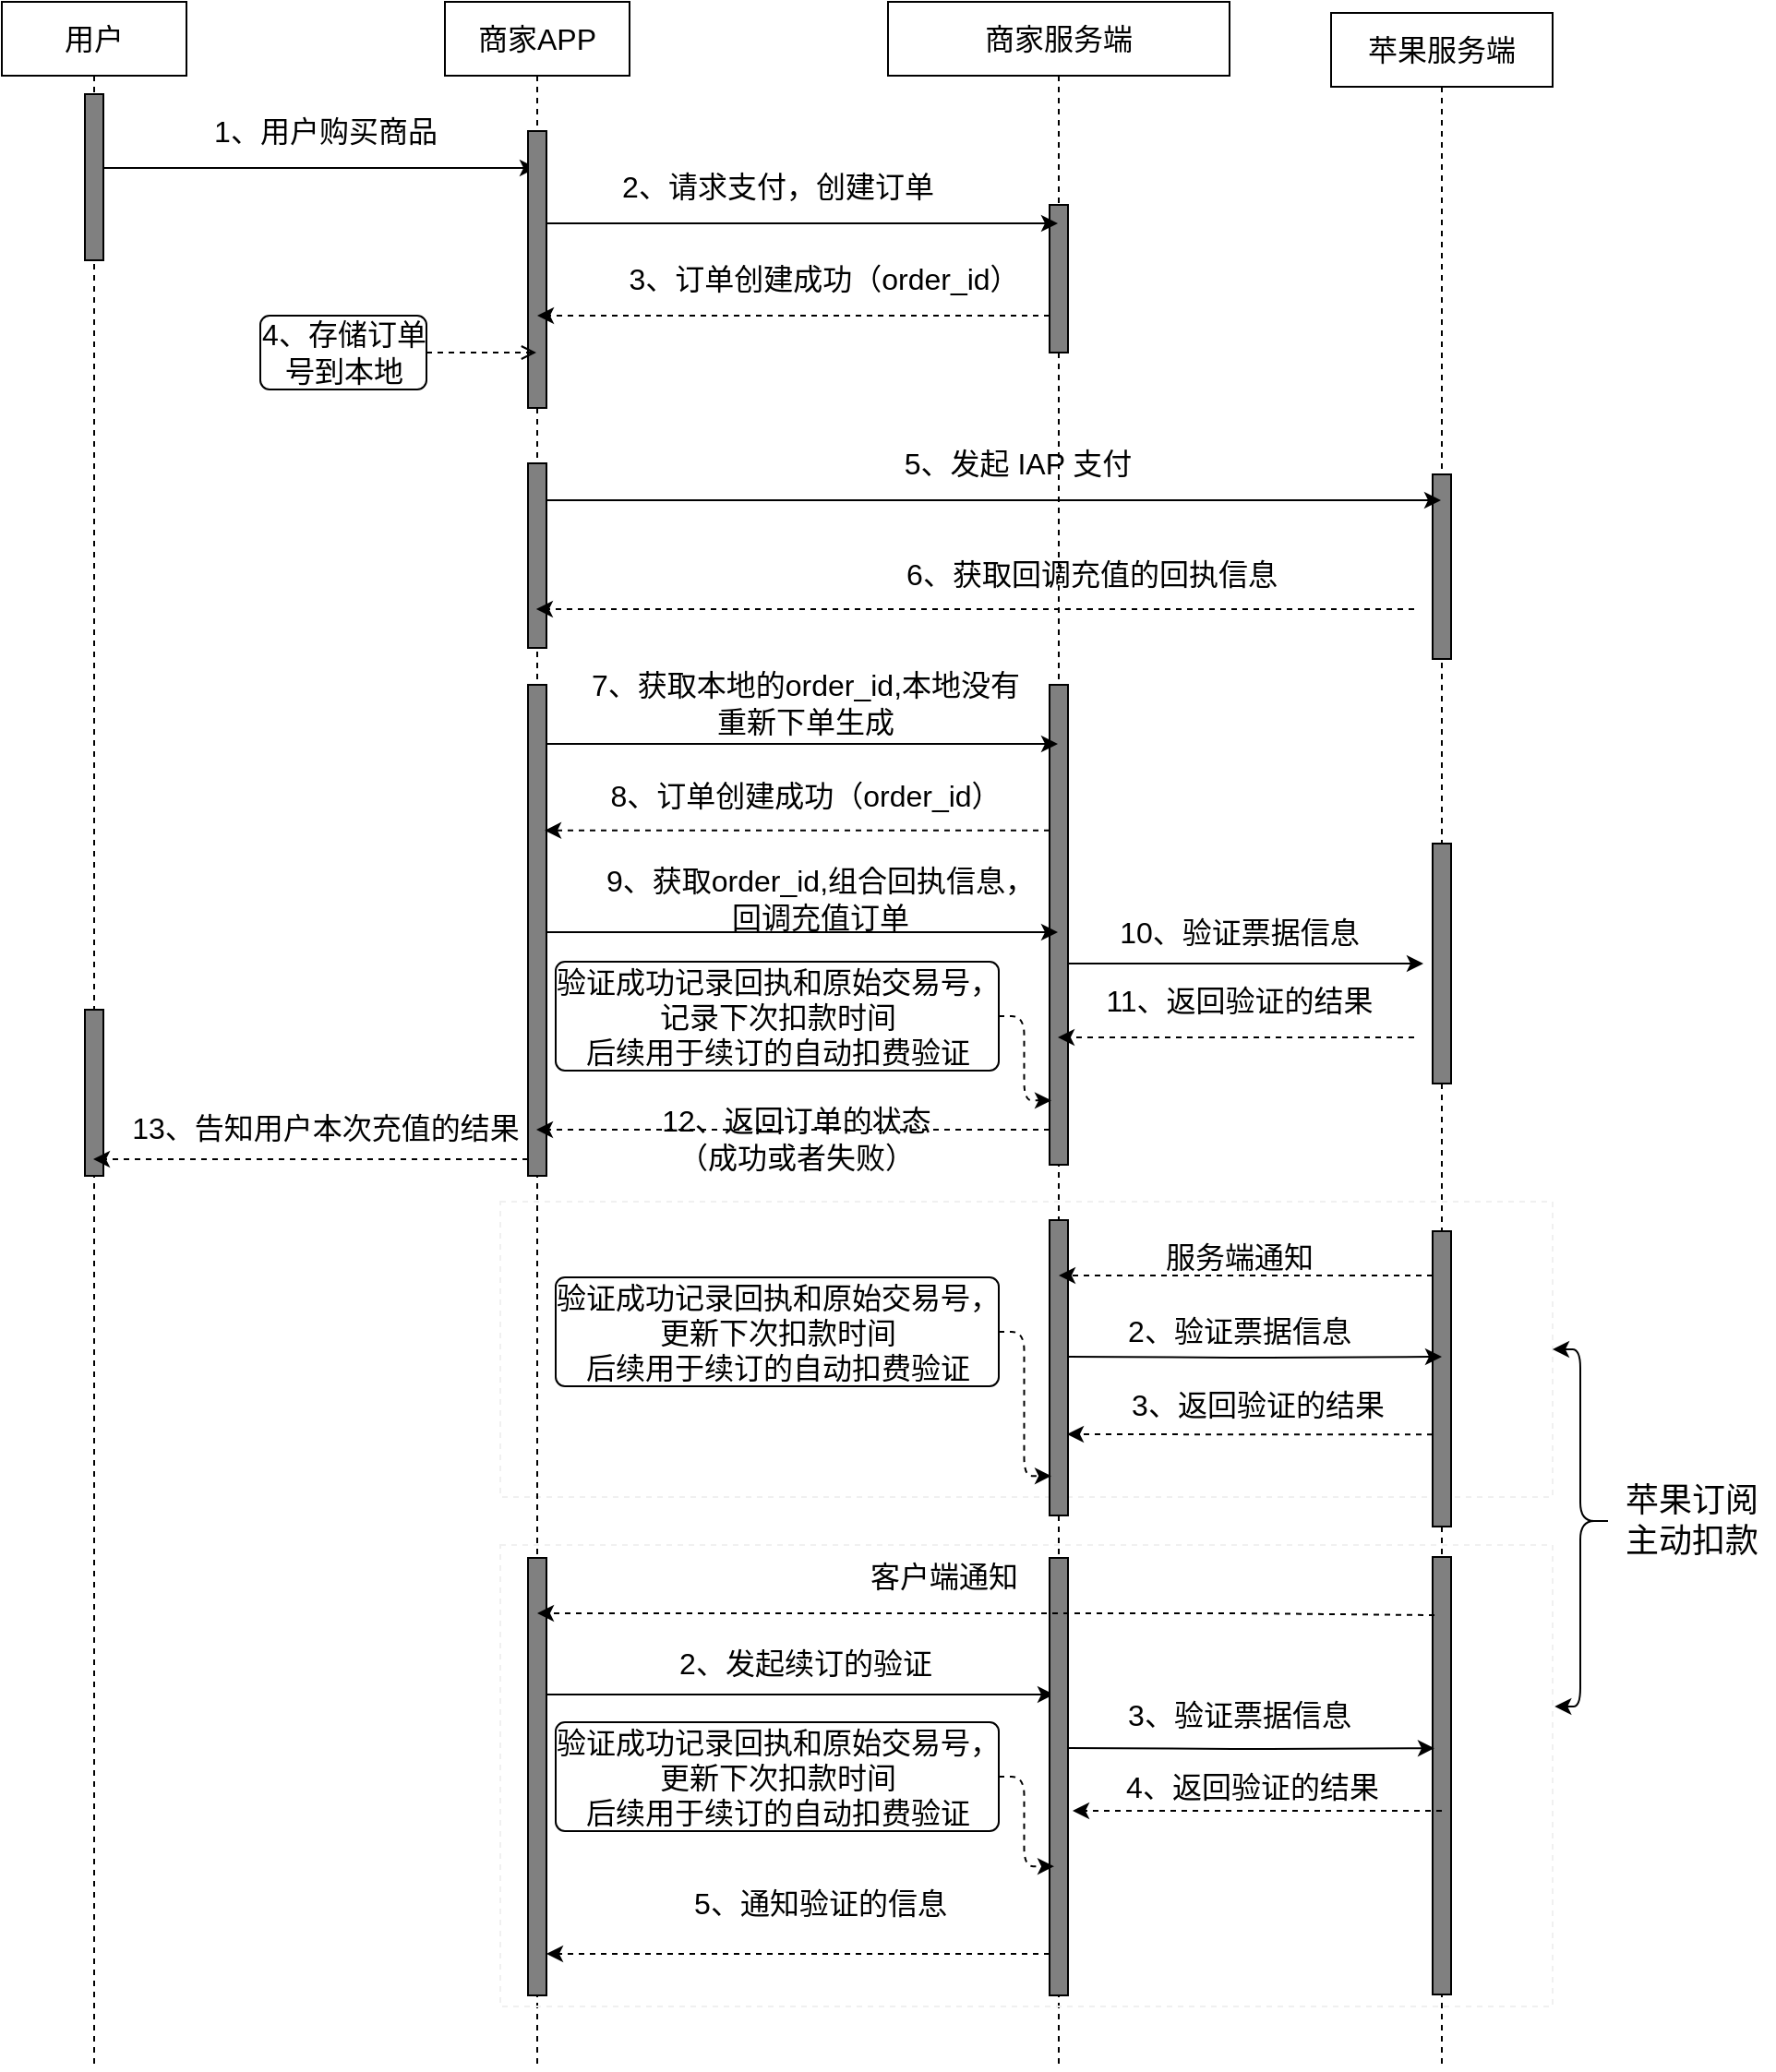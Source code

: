 <mxfile pages="12">
    <diagram id="hTc0FzwRfmnIDMggonmG" name="apple-iap-sub">
        <mxGraphModel dx="898" dy="645" grid="1" gridSize="10" guides="1" tooltips="1" connect="1" arrows="1" fold="1" page="1" pageScale="1" pageWidth="3300" pageHeight="4681" math="0" shadow="0">
            <root>
                <mxCell id="KFSibb_G43uTHLyYPJEq-0"/>
                <mxCell id="KFSibb_G43uTHLyYPJEq-1" parent="KFSibb_G43uTHLyYPJEq-0"/>
                <mxCell id="uydFKq5yg4XGp1KlDf9r-29" value="" style="rounded=0;whiteSpace=wrap;html=1;fontSize=16;dashed=1;fillColor=none;fontColor=#ffffff;strokeColor=#F0F0F0;" parent="KFSibb_G43uTHLyYPJEq-1" vertex="1">
                    <mxGeometry x="770" y="1170" width="570" height="160" as="geometry"/>
                </mxCell>
                <mxCell id="1j7ba9IWCnAblzVfQchS-0" style="edgeStyle=none;html=1;fontSize=16;" parent="KFSibb_G43uTHLyYPJEq-1" source="1j7ba9IWCnAblzVfQchS-1" target="1j7ba9IWCnAblzVfQchS-3" edge="1">
                    <mxGeometry relative="1" as="geometry">
                        <Array as="points">
                            <mxPoint x="680" y="610"/>
                        </Array>
                    </mxGeometry>
                </mxCell>
                <mxCell id="1j7ba9IWCnAblzVfQchS-1" value="&lt;font style=&quot;font-size: 16px&quot;&gt;用户&lt;/font&gt;" style="shape=umlLifeline;perimeter=lifelinePerimeter;whiteSpace=wrap;html=1;container=1;collapsible=0;recursiveResize=0;outlineConnect=0;" parent="KFSibb_G43uTHLyYPJEq-1" vertex="1">
                    <mxGeometry x="500" y="520" width="100" height="1120" as="geometry"/>
                </mxCell>
                <mxCell id="1j7ba9IWCnAblzVfQchS-2" value="" style="html=1;points=[];perimeter=orthogonalPerimeter;fillColor=#808080;" parent="1j7ba9IWCnAblzVfQchS-1" vertex="1">
                    <mxGeometry x="45" y="50" width="10" height="90" as="geometry"/>
                </mxCell>
                <mxCell id="1j7ba9IWCnAblzVfQchS-22" value="" style="html=1;points=[];perimeter=orthogonalPerimeter;fillColor=#808080;" parent="1j7ba9IWCnAblzVfQchS-1" vertex="1">
                    <mxGeometry x="45" y="546" width="10" height="90" as="geometry"/>
                </mxCell>
                <mxCell id="1j7ba9IWCnAblzVfQchS-3" value="&lt;font style=&quot;font-size: 16px&quot;&gt;商家APP&lt;/font&gt;" style="shape=umlLifeline;perimeter=lifelinePerimeter;whiteSpace=wrap;html=1;container=1;collapsible=0;recursiveResize=0;outlineConnect=0;" parent="KFSibb_G43uTHLyYPJEq-1" vertex="1">
                    <mxGeometry x="740" y="520" width="100" height="1120" as="geometry"/>
                </mxCell>
                <mxCell id="1j7ba9IWCnAblzVfQchS-4" value="" style="html=1;points=[];perimeter=orthogonalPerimeter;fillColor=#808080;" parent="1j7ba9IWCnAblzVfQchS-3" vertex="1">
                    <mxGeometry x="45" y="70" width="10" height="150" as="geometry"/>
                </mxCell>
                <mxCell id="1j7ba9IWCnAblzVfQchS-5" value="" style="html=1;points=[];perimeter=orthogonalPerimeter;fillColor=#808080;" parent="1j7ba9IWCnAblzVfQchS-3" vertex="1">
                    <mxGeometry x="45" y="250" width="10" height="100" as="geometry"/>
                </mxCell>
                <mxCell id="1j7ba9IWCnAblzVfQchS-6" value="&lt;font style=&quot;font-size: 16px&quot;&gt;商家服务端&lt;/font&gt;" style="shape=umlLifeline;perimeter=lifelinePerimeter;whiteSpace=wrap;html=1;container=1;collapsible=0;recursiveResize=0;outlineConnect=0;" parent="KFSibb_G43uTHLyYPJEq-1" vertex="1">
                    <mxGeometry x="980" y="520" width="185" height="1120" as="geometry"/>
                </mxCell>
                <mxCell id="1j7ba9IWCnAblzVfQchS-7" value="" style="html=1;points=[];perimeter=orthogonalPerimeter;fillColor=#808080;" parent="1j7ba9IWCnAblzVfQchS-6" vertex="1">
                    <mxGeometry x="87.5" y="110" width="10" height="80" as="geometry"/>
                </mxCell>
                <mxCell id="1j7ba9IWCnAblzVfQchS-8" value="6、获取回调充值的回执信息" style="text;html=1;align=center;verticalAlign=middle;resizable=0;points=[];autosize=1;strokeColor=none;fillColor=none;fontSize=16;" parent="1j7ba9IWCnAblzVfQchS-6" vertex="1">
                    <mxGeometry y="300" width="220" height="20" as="geometry"/>
                </mxCell>
                <mxCell id="1j7ba9IWCnAblzVfQchS-9" value="5、发起 IAP 支付" style="text;html=1;align=center;verticalAlign=middle;resizable=0;points=[];autosize=1;strokeColor=none;fillColor=none;fontSize=16;" parent="1j7ba9IWCnAblzVfQchS-6" vertex="1">
                    <mxGeometry y="240" width="140" height="20" as="geometry"/>
                </mxCell>
                <mxCell id="1j7ba9IWCnAblzVfQchS-43" value="" style="html=1;points=[];perimeter=orthogonalPerimeter;fillColor=#808080;" parent="1j7ba9IWCnAblzVfQchS-6" vertex="1">
                    <mxGeometry x="87.5" y="660" width="10" height="160" as="geometry"/>
                </mxCell>
                <mxCell id="1j7ba9IWCnAblzVfQchS-53" value="验证成功记录回执和原始交易号，&lt;br&gt;记录下次扣款时间&lt;br&gt;后续用于续订的自动扣费验证" style="html=1;rounded=1;absoluteArcSize=1;arcSize=10;fontSize=16;" parent="1j7ba9IWCnAblzVfQchS-6" vertex="1">
                    <mxGeometry x="-180" y="520" width="240" height="59" as="geometry"/>
                </mxCell>
                <mxCell id="1j7ba9IWCnAblzVfQchS-10" value="&lt;font style=&quot;font-size: 16px&quot;&gt;苹果服务端&lt;/font&gt;" style="shape=umlLifeline;perimeter=lifelinePerimeter;whiteSpace=wrap;html=1;container=1;collapsible=0;recursiveResize=0;outlineConnect=0;" parent="KFSibb_G43uTHLyYPJEq-1" vertex="1">
                    <mxGeometry x="1220" y="526" width="120" height="1114" as="geometry"/>
                </mxCell>
                <mxCell id="1j7ba9IWCnAblzVfQchS-11" value="" style="html=1;points=[];perimeter=orthogonalPerimeter;fillColor=#808080;" parent="1j7ba9IWCnAblzVfQchS-10" vertex="1">
                    <mxGeometry x="55" y="250" width="10" height="100" as="geometry"/>
                </mxCell>
                <mxCell id="1j7ba9IWCnAblzVfQchS-42" value="" style="html=1;points=[];perimeter=orthogonalPerimeter;fillColor=#808080;" parent="1j7ba9IWCnAblzVfQchS-10" vertex="1">
                    <mxGeometry x="55" y="660" width="10" height="160" as="geometry"/>
                </mxCell>
                <mxCell id="bR0XVVE22VpA-W1J7EV1-0" value="" style="rounded=0;whiteSpace=wrap;html=1;fontSize=16;dashed=1;fillColor=none;fontColor=#ffffff;strokeColor=#F0F0F0;" parent="1j7ba9IWCnAblzVfQchS-10" vertex="1">
                    <mxGeometry x="-450" y="830" width="570" height="250" as="geometry"/>
                </mxCell>
                <mxCell id="1j7ba9IWCnAblzVfQchS-26" value="" style="html=1;points=[];perimeter=orthogonalPerimeter;fillColor=#808080;" parent="1j7ba9IWCnAblzVfQchS-10" vertex="1">
                    <mxGeometry x="55" y="450" width="10" height="130" as="geometry"/>
                </mxCell>
                <mxCell id="uydFKq5yg4XGp1KlDf9r-4" value="" style="html=1;points=[];perimeter=orthogonalPerimeter;fillColor=#808080;" parent="1j7ba9IWCnAblzVfQchS-10" vertex="1">
                    <mxGeometry x="55" y="836.5" width="10" height="237" as="geometry"/>
                </mxCell>
                <mxCell id="uydFKq5yg4XGp1KlDf9r-5" value="客户端通知" style="text;html=1;align=center;verticalAlign=middle;resizable=0;points=[];autosize=1;strokeColor=none;fillColor=none;fontSize=16;" parent="1j7ba9IWCnAblzVfQchS-10" vertex="1">
                    <mxGeometry x="-260" y="836.5" width="100" height="20" as="geometry"/>
                </mxCell>
                <mxCell id="1j7ba9IWCnAblzVfQchS-12" value="1、用户购买商品" style="text;html=1;align=center;verticalAlign=middle;resizable=0;points=[];autosize=1;strokeColor=none;fillColor=none;fontSize=16;" parent="KFSibb_G43uTHLyYPJEq-1" vertex="1">
                    <mxGeometry x="605" y="580" width="140" height="20" as="geometry"/>
                </mxCell>
                <mxCell id="1j7ba9IWCnAblzVfQchS-13" style="edgeStyle=none;html=1;fontSize=16;" parent="KFSibb_G43uTHLyYPJEq-1" source="1j7ba9IWCnAblzVfQchS-4" target="1j7ba9IWCnAblzVfQchS-6" edge="1">
                    <mxGeometry relative="1" as="geometry">
                        <Array as="points">
                            <mxPoint x="900" y="640"/>
                            <mxPoint x="950" y="640"/>
                        </Array>
                    </mxGeometry>
                </mxCell>
                <mxCell id="1j7ba9IWCnAblzVfQchS-14" value="2、请求支付，创建订单" style="text;html=1;align=center;verticalAlign=middle;resizable=0;points=[];autosize=1;strokeColor=none;fillColor=none;fontSize=16;" parent="KFSibb_G43uTHLyYPJEq-1" vertex="1">
                    <mxGeometry x="830" y="610" width="180" height="20" as="geometry"/>
                </mxCell>
                <mxCell id="1j7ba9IWCnAblzVfQchS-15" style="edgeStyle=none;html=1;fontSize=16;dashed=1;" parent="KFSibb_G43uTHLyYPJEq-1" source="1j7ba9IWCnAblzVfQchS-7" target="1j7ba9IWCnAblzVfQchS-3" edge="1">
                    <mxGeometry relative="1" as="geometry">
                        <Array as="points">
                            <mxPoint x="910" y="690"/>
                        </Array>
                    </mxGeometry>
                </mxCell>
                <mxCell id="1j7ba9IWCnAblzVfQchS-16" style="edgeStyle=none;html=1;fontSize=16;" parent="KFSibb_G43uTHLyYPJEq-1" source="1j7ba9IWCnAblzVfQchS-5" target="1j7ba9IWCnAblzVfQchS-10" edge="1">
                    <mxGeometry relative="1" as="geometry">
                        <Array as="points">
                            <mxPoint x="920" y="790"/>
                        </Array>
                    </mxGeometry>
                </mxCell>
                <mxCell id="1j7ba9IWCnAblzVfQchS-17" style="edgeStyle=none;html=1;fontSize=16;dashed=1;" parent="KFSibb_G43uTHLyYPJEq-1" edge="1">
                    <mxGeometry relative="1" as="geometry">
                        <mxPoint x="1265" y="849" as="sourcePoint"/>
                        <mxPoint x="789.447" y="849" as="targetPoint"/>
                        <Array as="points">
                            <mxPoint x="1040" y="849"/>
                            <mxPoint x="1000" y="849"/>
                        </Array>
                    </mxGeometry>
                </mxCell>
                <mxCell id="1j7ba9IWCnAblzVfQchS-18" value="4、存储订单&lt;br&gt;号到本地" style="html=1;rounded=1;absoluteArcSize=1;arcSize=10;fontSize=16;" parent="KFSibb_G43uTHLyYPJEq-1" vertex="1">
                    <mxGeometry x="640" y="690" width="90" height="40" as="geometry"/>
                </mxCell>
                <mxCell id="1j7ba9IWCnAblzVfQchS-19" value="" style="endArrow=open;html=1;rounded=0;align=center;verticalAlign=top;endFill=0;labelBackgroundColor=none;endSize=6;dashed=1;fontSize=16;" parent="KFSibb_G43uTHLyYPJEq-1" source="1j7ba9IWCnAblzVfQchS-18" target="1j7ba9IWCnAblzVfQchS-3" edge="1">
                    <mxGeometry relative="1" as="geometry">
                        <mxPoint x="760" y="715" as="targetPoint"/>
                    </mxGeometry>
                </mxCell>
                <mxCell id="1j7ba9IWCnAblzVfQchS-20" value="3、订单创建成功（order_id）" style="text;html=1;align=center;verticalAlign=middle;resizable=0;points=[];autosize=1;strokeColor=none;fillColor=none;fontSize=16;" parent="KFSibb_G43uTHLyYPJEq-1" vertex="1">
                    <mxGeometry x="830" y="660" width="230" height="20" as="geometry"/>
                </mxCell>
                <mxCell id="1j7ba9IWCnAblzVfQchS-21" value="7、获取本地的order_id,本地没有&lt;br&gt;重新下单生成" style="text;html=1;align=center;verticalAlign=middle;resizable=0;points=[];autosize=1;strokeColor=none;fillColor=none;fontSize=16;" parent="KFSibb_G43uTHLyYPJEq-1" vertex="1">
                    <mxGeometry x="810" y="880" width="250" height="40" as="geometry"/>
                </mxCell>
                <mxCell id="1j7ba9IWCnAblzVfQchS-23" value="" style="html=1;points=[];perimeter=orthogonalPerimeter;fillColor=#808080;" parent="KFSibb_G43uTHLyYPJEq-1" vertex="1">
                    <mxGeometry x="785" y="890" width="10" height="266" as="geometry"/>
                </mxCell>
                <mxCell id="1j7ba9IWCnAblzVfQchS-24" style="edgeStyle=none;html=1;entryX=0.9;entryY=0.276;entryDx=0;entryDy=0;entryPerimeter=0;fontSize=16;dashed=1;" parent="KFSibb_G43uTHLyYPJEq-1" edge="1">
                    <mxGeometry relative="1" as="geometry">
                        <mxPoint x="1067.5" y="968.896" as="sourcePoint"/>
                        <mxPoint x="794" y="968.896" as="targetPoint"/>
                    </mxGeometry>
                </mxCell>
                <mxCell id="1j7ba9IWCnAblzVfQchS-25" value="" style="html=1;points=[];perimeter=orthogonalPerimeter;fillColor=#808080;" parent="KFSibb_G43uTHLyYPJEq-1" vertex="1">
                    <mxGeometry x="1067.5" y="890" width="10" height="260" as="geometry"/>
                </mxCell>
                <mxCell id="1j7ba9IWCnAblzVfQchS-27" style="edgeStyle=none;html=1;fontSize=16;" parent="KFSibb_G43uTHLyYPJEq-1" edge="1">
                    <mxGeometry relative="1" as="geometry">
                        <Array as="points">
                            <mxPoint x="890" y="1024"/>
                        </Array>
                        <mxPoint x="795" y="1024" as="sourcePoint"/>
                        <mxPoint x="1072" y="1024" as="targetPoint"/>
                    </mxGeometry>
                </mxCell>
                <mxCell id="1j7ba9IWCnAblzVfQchS-28" style="edgeStyle=none;html=1;fontSize=16;" parent="KFSibb_G43uTHLyYPJEq-1" edge="1">
                    <mxGeometry relative="1" as="geometry">
                        <mxPoint x="1270" y="1041" as="targetPoint"/>
                        <mxPoint x="1077.5" y="1041" as="sourcePoint"/>
                    </mxGeometry>
                </mxCell>
                <mxCell id="1j7ba9IWCnAblzVfQchS-29" value="10、验证票据信息" style="text;html=1;align=center;verticalAlign=middle;resizable=0;points=[];autosize=1;strokeColor=none;fillColor=none;fontSize=16;" parent="KFSibb_G43uTHLyYPJEq-1" vertex="1">
                    <mxGeometry x="1095" y="1014" width="150" height="20" as="geometry"/>
                </mxCell>
                <mxCell id="1j7ba9IWCnAblzVfQchS-30" style="edgeStyle=none;html=1;dashed=1;fontSize=16;" parent="KFSibb_G43uTHLyYPJEq-1" edge="1">
                    <mxGeometry relative="1" as="geometry">
                        <Array as="points">
                            <mxPoint x="1130" y="1081"/>
                        </Array>
                        <mxPoint x="1265" y="1081" as="sourcePoint"/>
                        <mxPoint x="1072" y="1081" as="targetPoint"/>
                    </mxGeometry>
                </mxCell>
                <mxCell id="1j7ba9IWCnAblzVfQchS-31" value="11、返回验证的结果" style="text;html=1;align=center;verticalAlign=middle;resizable=0;points=[];autosize=1;strokeColor=none;fillColor=none;fontSize=16;" parent="KFSibb_G43uTHLyYPJEq-1" vertex="1">
                    <mxGeometry x="1090" y="1051" width="160" height="20" as="geometry"/>
                </mxCell>
                <mxCell id="1j7ba9IWCnAblzVfQchS-32" style="edgeStyle=none;html=1;fontSize=16;dashed=1;" parent="KFSibb_G43uTHLyYPJEq-1" edge="1">
                    <mxGeometry relative="1" as="geometry">
                        <Array as="points">
                            <mxPoint x="900" y="1131"/>
                        </Array>
                        <mxPoint x="789.5" y="1131" as="targetPoint"/>
                        <mxPoint x="1067.5" y="1131" as="sourcePoint"/>
                    </mxGeometry>
                </mxCell>
                <mxCell id="1j7ba9IWCnAblzVfQchS-33" value="12、返回订单的状态&lt;br&gt;（成功或者失败）" style="text;html=1;align=center;verticalAlign=middle;resizable=0;points=[];autosize=1;strokeColor=none;fillColor=none;fontSize=16;" parent="KFSibb_G43uTHLyYPJEq-1" vertex="1">
                    <mxGeometry x="850" y="1116" width="160" height="40" as="geometry"/>
                </mxCell>
                <mxCell id="1j7ba9IWCnAblzVfQchS-34" style="edgeStyle=none;html=1;dashed=1;fontSize=16;" parent="KFSibb_G43uTHLyYPJEq-1" edge="1">
                    <mxGeometry relative="1" as="geometry">
                        <Array as="points">
                            <mxPoint x="660" y="1147"/>
                        </Array>
                        <mxPoint x="549.5" y="1147" as="targetPoint"/>
                        <mxPoint x="785" y="1147" as="sourcePoint"/>
                    </mxGeometry>
                </mxCell>
                <mxCell id="1j7ba9IWCnAblzVfQchS-35" value="13、告知用户本次充值的结果" style="text;html=1;align=center;verticalAlign=middle;resizable=0;points=[];autosize=1;strokeColor=none;fillColor=none;fontSize=16;" parent="KFSibb_G43uTHLyYPJEq-1" vertex="1">
                    <mxGeometry x="560" y="1120" width="230" height="20" as="geometry"/>
                </mxCell>
                <mxCell id="1j7ba9IWCnAblzVfQchS-36" value="9、获取order_id,组合回执信息，&lt;br&gt;回调充值订单" style="text;html=1;align=center;verticalAlign=middle;resizable=0;points=[];autosize=1;strokeColor=none;fillColor=none;fontSize=16;" parent="KFSibb_G43uTHLyYPJEq-1" vertex="1">
                    <mxGeometry x="817.5" y="986" width="250" height="40" as="geometry"/>
                </mxCell>
                <mxCell id="1j7ba9IWCnAblzVfQchS-37" style="edgeStyle=none;html=1;fontSize=16;" parent="KFSibb_G43uTHLyYPJEq-1" edge="1">
                    <mxGeometry relative="1" as="geometry">
                        <mxPoint x="795" y="922" as="sourcePoint"/>
                        <mxPoint x="1072" y="922" as="targetPoint"/>
                    </mxGeometry>
                </mxCell>
                <mxCell id="1j7ba9IWCnAblzVfQchS-38" value="8、订单创建成功（order_id）" style="text;html=1;align=center;verticalAlign=middle;resizable=0;points=[];autosize=1;strokeColor=none;fillColor=none;fontSize=16;" parent="KFSibb_G43uTHLyYPJEq-1" vertex="1">
                    <mxGeometry x="820" y="940" width="230" height="20" as="geometry"/>
                </mxCell>
                <mxCell id="1j7ba9IWCnAblzVfQchS-54" style="edgeStyle=orthogonalEdgeStyle;html=1;entryX=0.1;entryY=0.866;entryDx=0;entryDy=0;entryPerimeter=0;dashed=1;fontSize=16;" parent="KFSibb_G43uTHLyYPJEq-1" source="1j7ba9IWCnAblzVfQchS-53" target="1j7ba9IWCnAblzVfQchS-25" edge="1">
                    <mxGeometry relative="1" as="geometry"/>
                </mxCell>
                <mxCell id="1j7ba9IWCnAblzVfQchS-59" value="服务端通知" style="text;html=1;align=center;verticalAlign=middle;resizable=0;points=[];autosize=1;strokeColor=none;fillColor=none;fontSize=16;" parent="KFSibb_G43uTHLyYPJEq-1" vertex="1">
                    <mxGeometry x="1120" y="1190" width="100" height="20" as="geometry"/>
                </mxCell>
                <mxCell id="1j7ba9IWCnAblzVfQchS-62" style="edgeStyle=orthogonalEdgeStyle;html=1;fontSize=16;entryX=0.5;entryY=0.425;entryDx=0;entryDy=0;entryPerimeter=0;" parent="KFSibb_G43uTHLyYPJEq-1" target="1j7ba9IWCnAblzVfQchS-42" edge="1">
                    <mxGeometry relative="1" as="geometry">
                        <mxPoint x="1077.5" y="1254" as="sourcePoint"/>
                        <mxPoint x="1265" y="1254" as="targetPoint"/>
                        <Array as="points"/>
                    </mxGeometry>
                </mxCell>
                <mxCell id="1j7ba9IWCnAblzVfQchS-64" value="2、验证票据信息" style="text;html=1;align=center;verticalAlign=middle;resizable=0;points=[];autosize=1;strokeColor=none;fillColor=none;fontSize=16;" parent="KFSibb_G43uTHLyYPJEq-1" vertex="1">
                    <mxGeometry x="1100" y="1230" width="140" height="20" as="geometry"/>
                </mxCell>
                <mxCell id="1j7ba9IWCnAblzVfQchS-65" style="edgeStyle=orthogonalEdgeStyle;html=1;dashed=1;fontSize=16;exitX=0;exitY=0.688;exitDx=0;exitDy=0;exitPerimeter=0;" parent="KFSibb_G43uTHLyYPJEq-1" source="1j7ba9IWCnAblzVfQchS-42" edge="1">
                    <mxGeometry relative="1" as="geometry">
                        <mxPoint x="1262" y="1296" as="sourcePoint"/>
                        <mxPoint x="1077" y="1296" as="targetPoint"/>
                    </mxGeometry>
                </mxCell>
                <mxCell id="1j7ba9IWCnAblzVfQchS-67" value="3、返回验证的结果" style="text;html=1;align=center;verticalAlign=middle;resizable=0;points=[];autosize=1;strokeColor=none;fillColor=none;fontSize=16;" parent="KFSibb_G43uTHLyYPJEq-1" vertex="1">
                    <mxGeometry x="1105" y="1270" width="150" height="20" as="geometry"/>
                </mxCell>
                <mxCell id="1j7ba9IWCnAblzVfQchS-69" style="edgeStyle=orthogonalEdgeStyle;html=1;entryX=0.1;entryY=0.866;entryDx=0;entryDy=0;entryPerimeter=0;dashed=1;fontSize=16;" parent="KFSibb_G43uTHLyYPJEq-1" source="1j7ba9IWCnAblzVfQchS-68" target="1j7ba9IWCnAblzVfQchS-43" edge="1">
                    <mxGeometry relative="1" as="geometry"/>
                </mxCell>
                <mxCell id="1j7ba9IWCnAblzVfQchS-68" value="验证成功记录回执和原始交易号，&lt;br&gt;更新下次扣款时间&lt;br&gt;后续用于续订的自动扣费验证" style="html=1;rounded=1;absoluteArcSize=1;arcSize=10;fontSize=16;" parent="KFSibb_G43uTHLyYPJEq-1" vertex="1">
                    <mxGeometry x="800" y="1211" width="240" height="59" as="geometry"/>
                </mxCell>
                <mxCell id="uydFKq5yg4XGp1KlDf9r-21" style="edgeStyle=orthogonalEdgeStyle;html=1;entryX=0.25;entryY=0.367;entryDx=0;entryDy=0;entryPerimeter=0;fontSize=16;" parent="KFSibb_G43uTHLyYPJEq-1" edge="1">
                    <mxGeometry relative="1" as="geometry">
                        <mxPoint x="795" y="1437" as="sourcePoint"/>
                        <mxPoint x="1070" y="1436.979" as="targetPoint"/>
                        <Array as="points">
                            <mxPoint x="900" y="1437"/>
                            <mxPoint x="900" y="1437"/>
                        </Array>
                    </mxGeometry>
                </mxCell>
                <mxCell id="uydFKq5yg4XGp1KlDf9r-1" value="" style="html=1;points=[];perimeter=orthogonalPerimeter;fillColor=#808080;" parent="KFSibb_G43uTHLyYPJEq-1" vertex="1">
                    <mxGeometry x="785" y="1363" width="10" height="237" as="geometry"/>
                </mxCell>
                <mxCell id="uydFKq5yg4XGp1KlDf9r-26" style="edgeStyle=orthogonalEdgeStyle;html=1;dashed=1;fontSize=16;" parent="KFSibb_G43uTHLyYPJEq-1" edge="1">
                    <mxGeometry relative="1" as="geometry">
                        <mxPoint x="1067.5" y="1577.5" as="sourcePoint"/>
                        <mxPoint x="795" y="1577.5" as="targetPoint"/>
                    </mxGeometry>
                </mxCell>
                <mxCell id="uydFKq5yg4XGp1KlDf9r-2" value="" style="html=1;points=[];perimeter=orthogonalPerimeter;fillColor=#808080;" parent="KFSibb_G43uTHLyYPJEq-1" vertex="1">
                    <mxGeometry x="1067.5" y="1363" width="10" height="237" as="geometry"/>
                </mxCell>
                <mxCell id="uydFKq5yg4XGp1KlDf9r-3" style="edgeStyle=none;html=1;dashed=1;fontSize=16;exitX=0.1;exitY=0.133;exitDx=0;exitDy=0;exitPerimeter=0;" parent="KFSibb_G43uTHLyYPJEq-1" source="uydFKq5yg4XGp1KlDf9r-4" target="1j7ba9IWCnAblzVfQchS-3" edge="1">
                    <mxGeometry relative="1" as="geometry">
                        <mxPoint x="1265" y="1393" as="sourcePoint"/>
                        <mxPoint x="1072" y="1393" as="targetPoint"/>
                        <Array as="points">
                            <mxPoint x="1170" y="1393"/>
                        </Array>
                    </mxGeometry>
                </mxCell>
                <mxCell id="uydFKq5yg4XGp1KlDf9r-6" style="edgeStyle=orthogonalEdgeStyle;html=1;fontSize=16;entryX=0.1;entryY=0.437;entryDx=0;entryDy=0;entryPerimeter=0;" parent="KFSibb_G43uTHLyYPJEq-1" target="uydFKq5yg4XGp1KlDf9r-4" edge="1">
                    <mxGeometry relative="1" as="geometry">
                        <mxPoint x="1077.5" y="1466" as="sourcePoint"/>
                        <mxPoint x="1265" y="1466" as="targetPoint"/>
                        <Array as="points"/>
                    </mxGeometry>
                </mxCell>
                <mxCell id="uydFKq5yg4XGp1KlDf9r-7" value="3、验证票据信息" style="text;html=1;align=center;verticalAlign=middle;resizable=0;points=[];autosize=1;strokeColor=none;fillColor=none;fontSize=16;" parent="KFSibb_G43uTHLyYPJEq-1" vertex="1">
                    <mxGeometry x="1100" y="1438" width="140" height="20" as="geometry"/>
                </mxCell>
                <mxCell id="uydFKq5yg4XGp1KlDf9r-8" style="edgeStyle=orthogonalEdgeStyle;html=1;dashed=1;fontSize=16;exitX=0.5;exitY=0.58;exitDx=0;exitDy=0;exitPerimeter=0;" parent="KFSibb_G43uTHLyYPJEq-1" source="uydFKq5yg4XGp1KlDf9r-4" edge="1">
                    <mxGeometry relative="1" as="geometry">
                        <mxPoint x="1267" y="1500" as="sourcePoint"/>
                        <mxPoint x="1080" y="1500" as="targetPoint"/>
                    </mxGeometry>
                </mxCell>
                <mxCell id="uydFKq5yg4XGp1KlDf9r-9" value="4、返回验证的结果" style="text;html=1;align=center;verticalAlign=middle;resizable=0;points=[];autosize=1;strokeColor=none;fillColor=none;fontSize=16;" parent="KFSibb_G43uTHLyYPJEq-1" vertex="1">
                    <mxGeometry x="1102" y="1477" width="150" height="20" as="geometry"/>
                </mxCell>
                <mxCell id="uydFKq5yg4XGp1KlDf9r-22" style="edgeStyle=orthogonalEdgeStyle;html=1;entryX=0.25;entryY=0.705;entryDx=0;entryDy=0;entryPerimeter=0;dashed=1;fontSize=16;" parent="KFSibb_G43uTHLyYPJEq-1" source="uydFKq5yg4XGp1KlDf9r-11" target="uydFKq5yg4XGp1KlDf9r-2" edge="1">
                    <mxGeometry relative="1" as="geometry"/>
                </mxCell>
                <mxCell id="uydFKq5yg4XGp1KlDf9r-11" value="验证成功记录回执和原始交易号，&lt;br&gt;更新下次扣款时间&lt;br&gt;后续用于续订的自动扣费验证" style="html=1;rounded=1;absoluteArcSize=1;arcSize=10;fontSize=16;" parent="KFSibb_G43uTHLyYPJEq-1" vertex="1">
                    <mxGeometry x="800" y="1452" width="240" height="59" as="geometry"/>
                </mxCell>
                <mxCell id="uydFKq5yg4XGp1KlDf9r-17" value="2、发起续订的验证" style="text;html=1;align=center;verticalAlign=middle;resizable=0;points=[];autosize=1;strokeColor=none;fillColor=none;fontSize=16;" parent="KFSibb_G43uTHLyYPJEq-1" vertex="1">
                    <mxGeometry x="860" y="1410" width="150" height="20" as="geometry"/>
                </mxCell>
                <mxCell id="uydFKq5yg4XGp1KlDf9r-28" value="5、通知验证的信息" style="text;html=1;align=center;verticalAlign=middle;resizable=0;points=[];autosize=1;strokeColor=none;fillColor=none;fontSize=16;" parent="KFSibb_G43uTHLyYPJEq-1" vertex="1">
                    <mxGeometry x="867.5" y="1540" width="150" height="20" as="geometry"/>
                </mxCell>
                <mxCell id="1j7ba9IWCnAblzVfQchS-46" style="edgeStyle=none;html=1;dashed=1;fontSize=16;" parent="KFSibb_G43uTHLyYPJEq-1" source="1j7ba9IWCnAblzVfQchS-42" target="1j7ba9IWCnAblzVfQchS-6" edge="1">
                    <mxGeometry relative="1" as="geometry">
                        <mxPoint x="1265" y="1210" as="sourcePoint"/>
                        <mxPoint x="1077.5" y="1210" as="targetPoint"/>
                        <Array as="points">
                            <mxPoint x="1170" y="1210"/>
                        </Array>
                    </mxGeometry>
                </mxCell>
                <mxCell id="bR0XVVE22VpA-W1J7EV1-4" style="edgeStyle=orthogonalEdgeStyle;html=1;entryX=1;entryY=0.5;entryDx=0;entryDy=0;fontSize=18;" parent="KFSibb_G43uTHLyYPJEq-1" source="bR0XVVE22VpA-W1J7EV1-3" target="uydFKq5yg4XGp1KlDf9r-29" edge="1">
                    <mxGeometry relative="1" as="geometry"/>
                </mxCell>
                <mxCell id="bR0XVVE22VpA-W1J7EV1-5" style="edgeStyle=orthogonalEdgeStyle;html=1;entryX=1.002;entryY=0.35;entryDx=0;entryDy=0;entryPerimeter=0;fontSize=18;" parent="KFSibb_G43uTHLyYPJEq-1" source="bR0XVVE22VpA-W1J7EV1-3" target="bR0XVVE22VpA-W1J7EV1-0" edge="1">
                    <mxGeometry relative="1" as="geometry"/>
                </mxCell>
                <mxCell id="bR0XVVE22VpA-W1J7EV1-3" value="&lt;font style=&quot;font-size: 18px&quot;&gt;苹果订阅&lt;br&gt;主动扣款&lt;/font&gt;" style="text;html=1;align=center;verticalAlign=middle;resizable=0;points=[];autosize=1;strokeColor=none;fillColor=none;" parent="KFSibb_G43uTHLyYPJEq-1" vertex="1">
                    <mxGeometry x="1370" y="1323" width="90" height="40" as="geometry"/>
                </mxCell>
            </root>
        </mxGraphModel>
    </diagram>
    <diagram id="Bo6JoZBkfCqyCxJ6oNlO" name="apple-iap-order-create">
        <mxGraphModel grid="1" gridSize="10" guides="1" tooltips="1" connect="1" arrows="1" page="1" fold="1" pageScale="1" pageWidth="3300" pageHeight="4681" math="0" shadow="0">
            <root>
                <mxCell id="W6zjO1pHxI9O5g0eUh0T-0"/>
                <mxCell id="W6zjO1pHxI9O5g0eUh0T-1" parent="W6zjO1pHxI9O5g0eUh0T-0"/>
                <mxCell id="ryvSjlaexmStpD88TAH3-0" style="edgeStyle=none;html=1;fontSize=16;" edge="1" parent="W6zjO1pHxI9O5g0eUh0T-1" source="ryvSjlaexmStpD88TAH3-1" target="ryvSjlaexmStpD88TAH3-4">
                    <mxGeometry relative="1" as="geometry">
                        <Array as="points">
                            <mxPoint x="680" y="610"/>
                        </Array>
                    </mxGeometry>
                </mxCell>
                <mxCell id="ryvSjlaexmStpD88TAH3-1" value="&lt;font style=&quot;font-size: 16px&quot;&gt;用户&lt;/font&gt;" style="shape=umlLifeline;perimeter=lifelinePerimeter;whiteSpace=wrap;html=1;container=1;collapsible=0;recursiveResize=0;outlineConnect=0;" vertex="1" parent="W6zjO1pHxI9O5g0eUh0T-1">
                    <mxGeometry x="500" y="520" width="100" height="640" as="geometry"/>
                </mxCell>
                <mxCell id="ryvSjlaexmStpD88TAH3-2" value="" style="html=1;points=[];perimeter=orthogonalPerimeter;fillColor=#808080;" vertex="1" parent="ryvSjlaexmStpD88TAH3-1">
                    <mxGeometry x="45" y="50" width="10" height="90" as="geometry"/>
                </mxCell>
                <mxCell id="ryvSjlaexmStpD88TAH3-4" value="&lt;font style=&quot;font-size: 16px&quot;&gt;商家APP&lt;/font&gt;" style="shape=umlLifeline;perimeter=lifelinePerimeter;whiteSpace=wrap;html=1;container=1;collapsible=0;recursiveResize=0;outlineConnect=0;" vertex="1" parent="W6zjO1pHxI9O5g0eUh0T-1">
                    <mxGeometry x="740" y="520" width="100" height="640" as="geometry"/>
                </mxCell>
                <mxCell id="ryvSjlaexmStpD88TAH3-5" value="" style="html=1;points=[];perimeter=orthogonalPerimeter;fillColor=#808080;" vertex="1" parent="ryvSjlaexmStpD88TAH3-4">
                    <mxGeometry x="45" y="70" width="10" height="150" as="geometry"/>
                </mxCell>
                <mxCell id="ryvSjlaexmStpD88TAH3-6" value="" style="html=1;points=[];perimeter=orthogonalPerimeter;fillColor=#808080;" vertex="1" parent="ryvSjlaexmStpD88TAH3-4">
                    <mxGeometry x="45" y="250" width="10" height="100" as="geometry"/>
                </mxCell>
                <mxCell id="ryvSjlaexmStpD88TAH3-8" value="&lt;font style=&quot;font-size: 16px&quot;&gt;商家服务端&lt;/font&gt;" style="shape=umlLifeline;perimeter=lifelinePerimeter;whiteSpace=wrap;html=1;container=1;collapsible=0;recursiveResize=0;outlineConnect=0;" vertex="1" parent="W6zjO1pHxI9O5g0eUh0T-1">
                    <mxGeometry x="980" y="520" width="185" height="640" as="geometry"/>
                </mxCell>
                <mxCell id="ryvSjlaexmStpD88TAH3-9" value="" style="html=1;points=[];perimeter=orthogonalPerimeter;fillColor=#808080;" vertex="1" parent="ryvSjlaexmStpD88TAH3-8">
                    <mxGeometry x="87.5" y="110" width="10" height="80" as="geometry"/>
                </mxCell>
                <mxCell id="ryvSjlaexmStpD88TAH3-11" value="6、获取回调充值的回执信息" style="text;html=1;align=center;verticalAlign=middle;resizable=0;points=[];autosize=1;strokeColor=none;fillColor=none;fontSize=16;" vertex="1" parent="ryvSjlaexmStpD88TAH3-8">
                    <mxGeometry y="300" width="220" height="20" as="geometry"/>
                </mxCell>
                <mxCell id="ryvSjlaexmStpD88TAH3-12" value="5、发起 IAP 支付" style="text;html=1;align=center;verticalAlign=middle;resizable=0;points=[];autosize=1;strokeColor=none;fillColor=none;fontSize=16;" vertex="1" parent="ryvSjlaexmStpD88TAH3-8">
                    <mxGeometry y="240" width="140" height="20" as="geometry"/>
                </mxCell>
                <mxCell id="ryvSjlaexmStpD88TAH3-13" value="&lt;font style=&quot;font-size: 16px&quot;&gt;苹果服务端&lt;/font&gt;" style="shape=umlLifeline;perimeter=lifelinePerimeter;whiteSpace=wrap;html=1;container=1;collapsible=0;recursiveResize=0;outlineConnect=0;" vertex="1" parent="W6zjO1pHxI9O5g0eUh0T-1">
                    <mxGeometry x="1220" y="520" width="100" height="640" as="geometry"/>
                </mxCell>
                <mxCell id="ryvSjlaexmStpD88TAH3-14" value="" style="html=1;points=[];perimeter=orthogonalPerimeter;fillColor=#808080;" vertex="1" parent="ryvSjlaexmStpD88TAH3-13">
                    <mxGeometry x="45" y="250" width="10" height="100" as="geometry"/>
                </mxCell>
                <mxCell id="ryvSjlaexmStpD88TAH3-16" value="1、用户购买商品" style="text;html=1;align=center;verticalAlign=middle;resizable=0;points=[];autosize=1;strokeColor=none;fillColor=none;fontSize=16;" vertex="1" parent="W6zjO1pHxI9O5g0eUh0T-1">
                    <mxGeometry x="605" y="580" width="140" height="20" as="geometry"/>
                </mxCell>
                <mxCell id="ryvSjlaexmStpD88TAH3-17" style="edgeStyle=none;html=1;fontSize=16;" edge="1" parent="W6zjO1pHxI9O5g0eUh0T-1" source="ryvSjlaexmStpD88TAH3-5" target="ryvSjlaexmStpD88TAH3-8">
                    <mxGeometry relative="1" as="geometry">
                        <Array as="points">
                            <mxPoint x="900" y="640"/>
                            <mxPoint x="950" y="640"/>
                        </Array>
                    </mxGeometry>
                </mxCell>
                <mxCell id="ryvSjlaexmStpD88TAH3-18" value="2、请求支付，创建订单" style="text;html=1;align=center;verticalAlign=middle;resizable=0;points=[];autosize=1;strokeColor=none;fillColor=none;fontSize=16;" vertex="1" parent="W6zjO1pHxI9O5g0eUh0T-1">
                    <mxGeometry x="830" y="610" width="180" height="20" as="geometry"/>
                </mxCell>
                <mxCell id="ryvSjlaexmStpD88TAH3-19" style="edgeStyle=none;html=1;fontSize=16;dashed=1;" edge="1" parent="W6zjO1pHxI9O5g0eUh0T-1" source="ryvSjlaexmStpD88TAH3-9" target="ryvSjlaexmStpD88TAH3-4">
                    <mxGeometry relative="1" as="geometry">
                        <Array as="points">
                            <mxPoint x="910" y="690"/>
                        </Array>
                    </mxGeometry>
                </mxCell>
                <mxCell id="ryvSjlaexmStpD88TAH3-20" style="edgeStyle=none;html=1;fontSize=16;" edge="1" parent="W6zjO1pHxI9O5g0eUh0T-1" source="ryvSjlaexmStpD88TAH3-6" target="ryvSjlaexmStpD88TAH3-13">
                    <mxGeometry relative="1" as="geometry">
                        <Array as="points">
                            <mxPoint x="920" y="790"/>
                        </Array>
                    </mxGeometry>
                </mxCell>
                <mxCell id="ryvSjlaexmStpD88TAH3-21" style="edgeStyle=none;html=1;fontSize=16;dashed=1;" edge="1" parent="W6zjO1pHxI9O5g0eUh0T-1">
                    <mxGeometry relative="1" as="geometry">
                        <mxPoint x="1265" y="849" as="sourcePoint"/>
                        <mxPoint x="789.447" y="849" as="targetPoint"/>
                        <Array as="points">
                            <mxPoint x="1040" y="849"/>
                            <mxPoint x="1000" y="849"/>
                        </Array>
                    </mxGeometry>
                </mxCell>
                <mxCell id="ryvSjlaexmStpD88TAH3-22" value="4、存储订单&lt;br&gt;号到本地" style="html=1;rounded=1;absoluteArcSize=1;arcSize=10;fontSize=16;" vertex="1" parent="W6zjO1pHxI9O5g0eUh0T-1">
                    <mxGeometry x="640" y="690" width="90" height="40" as="geometry"/>
                </mxCell>
                <mxCell id="ryvSjlaexmStpD88TAH3-23" value="" style="endArrow=open;html=1;rounded=0;align=center;verticalAlign=top;endFill=0;labelBackgroundColor=none;endSize=6;dashed=1;fontSize=16;" edge="1" parent="W6zjO1pHxI9O5g0eUh0T-1" source="ryvSjlaexmStpD88TAH3-22" target="ryvSjlaexmStpD88TAH3-4">
                    <mxGeometry relative="1" as="geometry">
                        <mxPoint x="760" y="715" as="targetPoint"/>
                    </mxGeometry>
                </mxCell>
                <mxCell id="ryvSjlaexmStpD88TAH3-33" value="3、订单创建成功（order_id）" style="text;html=1;align=center;verticalAlign=middle;resizable=0;points=[];autosize=1;strokeColor=none;fillColor=none;fontSize=16;" vertex="1" parent="W6zjO1pHxI9O5g0eUh0T-1">
                    <mxGeometry x="830" y="660" width="230" height="20" as="geometry"/>
                </mxCell>
                <mxCell id="ryvSjlaexmStpD88TAH3-34" value="7、获取本地的order_id,本地没有&lt;br&gt;重新下单生成" style="text;html=1;align=center;verticalAlign=middle;resizable=0;points=[];autosize=1;strokeColor=none;fillColor=none;fontSize=16;" vertex="1" parent="W6zjO1pHxI9O5g0eUh0T-1">
                    <mxGeometry x="810" y="880" width="250" height="40" as="geometry"/>
                </mxCell>
                <mxCell id="ryvSjlaexmStpD88TAH3-3" value="" style="html=1;points=[];perimeter=orthogonalPerimeter;fillColor=#808080;" vertex="1" parent="W6zjO1pHxI9O5g0eUh0T-1">
                    <mxGeometry x="545" y="1066" width="10" height="90" as="geometry"/>
                </mxCell>
                <mxCell id="ryvSjlaexmStpD88TAH3-7" value="" style="html=1;points=[];perimeter=orthogonalPerimeter;fillColor=#808080;" vertex="1" parent="W6zjO1pHxI9O5g0eUh0T-1">
                    <mxGeometry x="785" y="890" width="10" height="266" as="geometry"/>
                </mxCell>
                <mxCell id="U5n_yjOGDqp1pdkCh3zG-3" style="edgeStyle=none;html=1;entryX=0.9;entryY=0.276;entryDx=0;entryDy=0;entryPerimeter=0;fontSize=16;dashed=1;" edge="1" parent="W6zjO1pHxI9O5g0eUh0T-1">
                    <mxGeometry relative="1" as="geometry">
                        <mxPoint x="1067.5" y="968.896" as="sourcePoint"/>
                        <mxPoint x="794" y="968.896" as="targetPoint"/>
                    </mxGeometry>
                </mxCell>
                <mxCell id="ryvSjlaexmStpD88TAH3-10" value="" style="html=1;points=[];perimeter=orthogonalPerimeter;fillColor=#808080;" vertex="1" parent="W6zjO1pHxI9O5g0eUh0T-1">
                    <mxGeometry x="1067.5" y="890" width="10" height="236" as="geometry"/>
                </mxCell>
                <mxCell id="ryvSjlaexmStpD88TAH3-15" value="" style="html=1;points=[];perimeter=orthogonalPerimeter;fillColor=#808080;" vertex="1" parent="W6zjO1pHxI9O5g0eUh0T-1">
                    <mxGeometry x="1265" y="976" width="10" height="130" as="geometry"/>
                </mxCell>
                <mxCell id="ryvSjlaexmStpD88TAH3-24" style="edgeStyle=none;html=1;fontSize=16;" edge="1" parent="W6zjO1pHxI9O5g0eUh0T-1">
                    <mxGeometry relative="1" as="geometry">
                        <Array as="points">
                            <mxPoint x="890" y="1024"/>
                        </Array>
                        <mxPoint x="795" y="1024" as="sourcePoint"/>
                        <mxPoint x="1072" y="1024" as="targetPoint"/>
                    </mxGeometry>
                </mxCell>
                <mxCell id="ryvSjlaexmStpD88TAH3-25" style="edgeStyle=none;html=1;fontSize=16;" edge="1" parent="W6zjO1pHxI9O5g0eUh0T-1">
                    <mxGeometry relative="1" as="geometry">
                        <mxPoint x="1270" y="1041" as="targetPoint"/>
                        <mxPoint x="1077.5" y="1041" as="sourcePoint"/>
                    </mxGeometry>
                </mxCell>
                <mxCell id="ryvSjlaexmStpD88TAH3-26" value="10、验证票据信息" style="text;html=1;align=center;verticalAlign=middle;resizable=0;points=[];autosize=1;strokeColor=none;fillColor=none;fontSize=16;" vertex="1" parent="W6zjO1pHxI9O5g0eUh0T-1">
                    <mxGeometry x="1095" y="1014" width="150" height="20" as="geometry"/>
                </mxCell>
                <mxCell id="ryvSjlaexmStpD88TAH3-27" style="edgeStyle=none;html=1;dashed=1;fontSize=16;" edge="1" parent="W6zjO1pHxI9O5g0eUh0T-1">
                    <mxGeometry relative="1" as="geometry">
                        <Array as="points">
                            <mxPoint x="1130" y="1081"/>
                        </Array>
                        <mxPoint x="1265" y="1081" as="sourcePoint"/>
                        <mxPoint x="1072" y="1081" as="targetPoint"/>
                    </mxGeometry>
                </mxCell>
                <mxCell id="ryvSjlaexmStpD88TAH3-28" value="11、返回验证的结果" style="text;html=1;align=center;verticalAlign=middle;resizable=0;points=[];autosize=1;strokeColor=none;fillColor=none;fontSize=16;" vertex="1" parent="W6zjO1pHxI9O5g0eUh0T-1">
                    <mxGeometry x="1090" y="1051" width="160" height="20" as="geometry"/>
                </mxCell>
                <mxCell id="ryvSjlaexmStpD88TAH3-29" style="edgeStyle=none;html=1;fontSize=16;dashed=1;" edge="1" parent="W6zjO1pHxI9O5g0eUh0T-1" source="ryvSjlaexmStpD88TAH3-10">
                    <mxGeometry relative="1" as="geometry">
                        <Array as="points">
                            <mxPoint x="900" y="1096"/>
                        </Array>
                        <mxPoint x="789.5" y="1096" as="targetPoint"/>
                    </mxGeometry>
                </mxCell>
                <mxCell id="ryvSjlaexmStpD88TAH3-30" value="12、返回订单的状态&lt;br&gt;（成功或者失败）" style="text;html=1;align=center;verticalAlign=middle;resizable=0;points=[];autosize=1;strokeColor=none;fillColor=none;fontSize=16;" vertex="1" parent="W6zjO1pHxI9O5g0eUh0T-1">
                    <mxGeometry x="840" y="1046" width="160" height="40" as="geometry"/>
                </mxCell>
                <mxCell id="ryvSjlaexmStpD88TAH3-31" style="edgeStyle=none;html=1;dashed=1;fontSize=16;" edge="1" parent="W6zjO1pHxI9O5g0eUh0T-1" source="ryvSjlaexmStpD88TAH3-7">
                    <mxGeometry relative="1" as="geometry">
                        <Array as="points">
                            <mxPoint x="660" y="1136"/>
                        </Array>
                        <mxPoint x="549.5" y="1136" as="targetPoint"/>
                    </mxGeometry>
                </mxCell>
                <mxCell id="ryvSjlaexmStpD88TAH3-32" value="13、告知用户本次充值的结果" style="text;html=1;align=center;verticalAlign=middle;resizable=0;points=[];autosize=1;strokeColor=none;fillColor=none;fontSize=16;" vertex="1" parent="W6zjO1pHxI9O5g0eUh0T-1">
                    <mxGeometry x="560" y="1106" width="230" height="20" as="geometry"/>
                </mxCell>
                <mxCell id="U5n_yjOGDqp1pdkCh3zG-1" value="9、获取order_id,组合回执信息，&lt;br&gt;回调充值订单" style="text;html=1;align=center;verticalAlign=middle;resizable=0;points=[];autosize=1;strokeColor=none;fillColor=none;fontSize=16;" vertex="1" parent="W6zjO1pHxI9O5g0eUh0T-1">
                    <mxGeometry x="817.5" y="986" width="250" height="40" as="geometry"/>
                </mxCell>
                <mxCell id="U5n_yjOGDqp1pdkCh3zG-2" style="edgeStyle=none;html=1;fontSize=16;" edge="1" parent="W6zjO1pHxI9O5g0eUh0T-1">
                    <mxGeometry relative="1" as="geometry">
                        <mxPoint x="795" y="922" as="sourcePoint"/>
                        <mxPoint x="1072" y="922" as="targetPoint"/>
                    </mxGeometry>
                </mxCell>
                <mxCell id="U5n_yjOGDqp1pdkCh3zG-4" value="8、订单创建成功（order_id）" style="text;html=1;align=center;verticalAlign=middle;resizable=0;points=[];autosize=1;strokeColor=none;fillColor=none;fontSize=16;" vertex="1" parent="W6zjO1pHxI9O5g0eUh0T-1">
                    <mxGeometry x="820" y="940" width="230" height="20" as="geometry"/>
                </mxCell>
            </root>
        </mxGraphModel>
    </diagram>
    <diagram id="ezCSm9Dwn17ZSYFp9mIG" name="apple-iap-order-after">
        <mxGraphModel grid="1" gridSize="10" guides="1" tooltips="1" connect="1" arrows="1" page="1" fold="1" pageScale="1" pageWidth="3300" pageHeight="4681" math="0" shadow="0">
            <root>
                <mxCell id="H0mRX0CU5s3aJBRoEY8o-0"/>
                <mxCell id="H0mRX0CU5s3aJBRoEY8o-1" parent="H0mRX0CU5s3aJBRoEY8o-0"/>
                <mxCell id="flFJm0tve7DdMCR-UTfb-1" value="&lt;font style=&quot;font-size: 16px&quot;&gt;用户&lt;/font&gt;" style="shape=umlLifeline;perimeter=lifelinePerimeter;whiteSpace=wrap;html=1;container=1;collapsible=0;recursiveResize=0;outlineConnect=0;" parent="H0mRX0CU5s3aJBRoEY8o-1" vertex="1">
                    <mxGeometry x="500" y="520" width="100" height="480" as="geometry"/>
                </mxCell>
                <mxCell id="flFJm0tve7DdMCR-UTfb-2" value="" style="html=1;points=[];perimeter=orthogonalPerimeter;fillColor=#808080;" parent="flFJm0tve7DdMCR-UTfb-1" vertex="1">
                    <mxGeometry x="45" y="50" width="10" height="90" as="geometry"/>
                </mxCell>
                <mxCell id="flFJm0tve7DdMCR-UTfb-3" value="" style="html=1;points=[];perimeter=orthogonalPerimeter;fillColor=#808080;" parent="flFJm0tve7DdMCR-UTfb-1" vertex="1">
                    <mxGeometry x="45" y="372" width="10" height="90" as="geometry"/>
                </mxCell>
                <mxCell id="flFJm0tve7DdMCR-UTfb-4" value="&lt;font style=&quot;font-size: 16px&quot;&gt;商家APP&lt;/font&gt;" style="shape=umlLifeline;perimeter=lifelinePerimeter;whiteSpace=wrap;html=1;container=1;collapsible=0;recursiveResize=0;outlineConnect=0;" parent="H0mRX0CU5s3aJBRoEY8o-1" vertex="1">
                    <mxGeometry x="740" y="520" width="100" height="480" as="geometry"/>
                </mxCell>
                <mxCell id="flFJm0tve7DdMCR-UTfb-5" value="" style="html=1;points=[];perimeter=orthogonalPerimeter;fillColor=#808080;" parent="flFJm0tve7DdMCR-UTfb-4" vertex="1">
                    <mxGeometry x="45" y="70" width="10" height="140" as="geometry"/>
                </mxCell>
                <mxCell id="flFJm0tve7DdMCR-UTfb-7" value="" style="html=1;points=[];perimeter=orthogonalPerimeter;fillColor=#808080;" parent="flFJm0tve7DdMCR-UTfb-4" vertex="1">
                    <mxGeometry x="45" y="230" width="10" height="230" as="geometry"/>
                </mxCell>
                <mxCell id="flFJm0tve7DdMCR-UTfb-8" value="&lt;font style=&quot;font-size: 16px&quot;&gt;商家服务端&lt;/font&gt;" style="shape=umlLifeline;perimeter=lifelinePerimeter;whiteSpace=wrap;html=1;container=1;collapsible=0;recursiveResize=0;outlineConnect=0;" parent="H0mRX0CU5s3aJBRoEY8o-1" vertex="1">
                    <mxGeometry x="957" y="520" width="202.5" height="480" as="geometry"/>
                </mxCell>
                <mxCell id="flFJm0tve7DdMCR-UTfb-10" value="" style="html=1;points=[];perimeter=orthogonalPerimeter;fillColor=#808080;" parent="flFJm0tve7DdMCR-UTfb-8" vertex="1">
                    <mxGeometry x="95.5" y="250" width="10" height="170" as="geometry"/>
                </mxCell>
                <mxCell id="flFJm0tve7DdMCR-UTfb-11" value="3、获取回调充值的回执信息" style="text;html=1;align=center;verticalAlign=middle;resizable=0;points=[];autosize=1;strokeColor=none;fillColor=none;fontSize=16;" parent="flFJm0tve7DdMCR-UTfb-8" vertex="1">
                    <mxGeometry x="8.5" y="150" width="220" height="20" as="geometry"/>
                </mxCell>
                <mxCell id="flFJm0tve7DdMCR-UTfb-12" value="2、发起 IAP 支付" style="text;html=1;align=center;verticalAlign=middle;resizable=0;points=[];autosize=1;strokeColor=none;fillColor=none;fontSize=16;" parent="flFJm0tve7DdMCR-UTfb-8" vertex="1">
                    <mxGeometry x="10" y="90" width="140" height="20" as="geometry"/>
                </mxCell>
                <mxCell id="flFJm0tve7DdMCR-UTfb-13" value="&lt;font style=&quot;font-size: 16px&quot;&gt;苹果服务端&lt;/font&gt;" style="shape=umlLifeline;perimeter=lifelinePerimeter;whiteSpace=wrap;html=1;container=1;collapsible=0;recursiveResize=0;outlineConnect=0;" parent="H0mRX0CU5s3aJBRoEY8o-1" vertex="1">
                    <mxGeometry x="1220" y="520" width="100" height="480" as="geometry"/>
                </mxCell>
                <mxCell id="flFJm0tve7DdMCR-UTfb-14" value="" style="html=1;points=[];perimeter=orthogonalPerimeter;fillColor=#808080;" parent="flFJm0tve7DdMCR-UTfb-13" vertex="1">
                    <mxGeometry x="45" y="70" width="10" height="140" as="geometry"/>
                </mxCell>
                <mxCell id="flFJm0tve7DdMCR-UTfb-15" value="" style="html=1;points=[];perimeter=orthogonalPerimeter;fillColor=#808080;" parent="flFJm0tve7DdMCR-UTfb-13" vertex="1">
                    <mxGeometry x="45" y="270" width="10" height="120" as="geometry"/>
                </mxCell>
                <mxCell id="flFJm0tve7DdMCR-UTfb-16" value="1、用户购买商品" style="text;html=1;align=center;verticalAlign=middle;resizable=0;points=[];autosize=1;strokeColor=none;fillColor=none;fontSize=16;" parent="H0mRX0CU5s3aJBRoEY8o-1" vertex="1">
                    <mxGeometry x="591" y="580" width="140" height="20" as="geometry"/>
                </mxCell>
                <mxCell id="flFJm0tve7DdMCR-UTfb-20" style="edgeStyle=none;html=1;fontSize=16;" parent="H0mRX0CU5s3aJBRoEY8o-1" edge="1">
                    <mxGeometry relative="1" as="geometry">
                        <Array as="points">
                            <mxPoint x="920" y="634"/>
                            <mxPoint x="1080" y="634"/>
                        </Array>
                        <mxPoint x="795" y="634" as="sourcePoint"/>
                        <mxPoint x="1270" y="634" as="targetPoint"/>
                    </mxGeometry>
                </mxCell>
                <mxCell id="flFJm0tve7DdMCR-UTfb-21" style="edgeStyle=none;html=1;fontSize=16;dashed=1;" parent="H0mRX0CU5s3aJBRoEY8o-1" edge="1">
                    <mxGeometry relative="1" as="geometry">
                        <mxPoint x="1265" y="693" as="sourcePoint"/>
                        <mxPoint x="800" y="693" as="targetPoint"/>
                        <Array as="points">
                            <mxPoint x="1040" y="693"/>
                            <mxPoint x="1000" y="693"/>
                        </Array>
                    </mxGeometry>
                </mxCell>
                <mxCell id="flFJm0tve7DdMCR-UTfb-24" style="edgeStyle=none;html=1;fontSize=16;entryX=0.45;entryY=0.118;entryDx=0;entryDy=0;entryPerimeter=0;" parent="H0mRX0CU5s3aJBRoEY8o-1" target="flFJm0tve7DdMCR-UTfb-10" edge="1">
                    <mxGeometry relative="1" as="geometry">
                        <Array as="points">
                            <mxPoint x="891" y="790"/>
                        </Array>
                        <mxPoint x="796" y="790" as="sourcePoint"/>
                        <mxPoint x="1071" y="790" as="targetPoint"/>
                    </mxGeometry>
                </mxCell>
                <mxCell id="flFJm0tve7DdMCR-UTfb-26" value="5、验证票据信息" style="text;html=1;align=center;verticalAlign=middle;resizable=0;points=[];autosize=1;strokeColor=none;fillColor=none;fontSize=16;" parent="H0mRX0CU5s3aJBRoEY8o-1" vertex="1">
                    <mxGeometry x="1100" y="800" width="140" height="20" as="geometry"/>
                </mxCell>
                <mxCell id="flFJm0tve7DdMCR-UTfb-28" value="6、返回验证的结果" style="text;html=1;align=center;verticalAlign=middle;resizable=0;points=[];autosize=1;strokeColor=none;fillColor=none;fontSize=16;" parent="H0mRX0CU5s3aJBRoEY8o-1" vertex="1">
                    <mxGeometry x="1104" y="856" width="150" height="20" as="geometry"/>
                </mxCell>
                <mxCell id="flFJm0tve7DdMCR-UTfb-30" value="7、返回订单的状态&lt;br&gt;（成功或者失败）" style="text;html=1;align=center;verticalAlign=middle;resizable=0;points=[];autosize=1;strokeColor=none;fillColor=none;fontSize=16;" parent="H0mRX0CU5s3aJBRoEY8o-1" vertex="1">
                    <mxGeometry x="835" y="880" width="150" height="40" as="geometry"/>
                </mxCell>
                <mxCell id="flFJm0tve7DdMCR-UTfb-32" value="8、告知用户本次充值的结果" style="text;html=1;align=center;verticalAlign=middle;resizable=0;points=[];autosize=1;strokeColor=none;fillColor=none;fontSize=16;" parent="H0mRX0CU5s3aJBRoEY8o-1" vertex="1">
                    <mxGeometry x="565" y="930" width="220" height="20" as="geometry"/>
                </mxCell>
                <mxCell id="z8ifEDF60FtIWcS7ClJs-0" style="edgeStyle=none;html=1;fontSize=16;" parent="H0mRX0CU5s3aJBRoEY8o-1" source="flFJm0tve7DdMCR-UTfb-8" edge="1">
                    <mxGeometry relative="1" as="geometry">
                        <mxPoint x="1087" y="822" as="sourcePoint"/>
                        <mxPoint x="1266.5" y="822" as="targetPoint"/>
                    </mxGeometry>
                </mxCell>
                <mxCell id="z8ifEDF60FtIWcS7ClJs-1" style="edgeStyle=none;html=1;dashed=1;fontSize=16;exitX=0.1;exitY=0.742;exitDx=0;exitDy=0;exitPerimeter=0;" parent="H0mRX0CU5s3aJBRoEY8o-1" source="flFJm0tve7DdMCR-UTfb-15" target="flFJm0tve7DdMCR-UTfb-8" edge="1">
                    <mxGeometry relative="1" as="geometry">
                        <mxPoint x="1260" y="879" as="sourcePoint"/>
                        <mxPoint x="1084" y="879" as="targetPoint"/>
                    </mxGeometry>
                </mxCell>
                <mxCell id="z8ifEDF60FtIWcS7ClJs-2" style="edgeStyle=none;html=1;dashed=1;fontSize=16;" parent="H0mRX0CU5s3aJBRoEY8o-1" edge="1">
                    <mxGeometry relative="1" as="geometry">
                        <mxPoint x="1050" y="925" as="sourcePoint"/>
                        <mxPoint x="794.5" y="925" as="targetPoint"/>
                    </mxGeometry>
                </mxCell>
                <mxCell id="z8ifEDF60FtIWcS7ClJs-4" style="edgeStyle=none;html=1;dashed=1;fontSize=16;" parent="H0mRX0CU5s3aJBRoEY8o-1" edge="1">
                    <mxGeometry relative="1" as="geometry">
                        <mxPoint x="785" y="958" as="sourcePoint"/>
                        <mxPoint x="549.5" y="958" as="targetPoint"/>
                    </mxGeometry>
                </mxCell>
                <mxCell id="flFJm0tve7DdMCR-UTfb-34" value="4、组合回执信息，用户信息，&lt;br&gt;商品信息，下单并校验票据" style="text;html=1;align=center;verticalAlign=middle;resizable=0;points=[];autosize=1;strokeColor=none;fillColor=none;fontSize=16;" parent="H0mRX0CU5s3aJBRoEY8o-1" vertex="1">
                    <mxGeometry x="820" y="750" width="230" height="40" as="geometry"/>
                </mxCell>
                <mxCell id="drfyxRImw_CXweY36P35-0" style="edgeStyle=none;html=1;entryX=0.5;entryY=0.179;entryDx=0;entryDy=0;entryPerimeter=0;fontSize=16;" parent="H0mRX0CU5s3aJBRoEY8o-1" edge="1">
                    <mxGeometry relative="1" as="geometry">
                        <mxPoint x="555" y="607.06" as="sourcePoint"/>
                        <mxPoint x="790" y="607.06" as="targetPoint"/>
                    </mxGeometry>
                </mxCell>
            </root>
        </mxGraphModel>
    </diagram>
    <diagram id="eLZXyRA8v0NyfLF79FLv" name="apple-iap-order-before">
        <mxGraphModel grid="1" gridSize="10" guides="1" tooltips="1" connect="1" arrows="1" page="1" fold="1" pageScale="1" pageWidth="3300" pageHeight="4681" math="0" shadow="0">
            <root>
                <mxCell id="MyINGqrA4NkSONUjMpa5-0"/>
                <mxCell id="MyINGqrA4NkSONUjMpa5-1" parent="MyINGqrA4NkSONUjMpa5-0"/>
                <mxCell id="GfL6Pquk-ConJCKliKnZ-20" style="edgeStyle=none;html=1;fontSize=16;" parent="MyINGqrA4NkSONUjMpa5-1" source="GfL6Pquk-ConJCKliKnZ-10" target="GfL6Pquk-ConJCKliKnZ-14" edge="1">
                    <mxGeometry relative="1" as="geometry">
                        <Array as="points">
                            <mxPoint x="680" y="610"/>
                        </Array>
                    </mxGeometry>
                </mxCell>
                <mxCell id="GfL6Pquk-ConJCKliKnZ-10" value="&lt;font style=&quot;font-size: 16px&quot;&gt;用户&lt;/font&gt;" style="shape=umlLifeline;perimeter=lifelinePerimeter;whiteSpace=wrap;html=1;container=1;collapsible=0;recursiveResize=0;outlineConnect=0;" parent="MyINGqrA4NkSONUjMpa5-1" vertex="1">
                    <mxGeometry x="500" y="520" width="100" height="600" as="geometry"/>
                </mxCell>
                <mxCell id="TRPCaD5rUTgGBnhr8NTE-16" value="" style="html=1;points=[];perimeter=orthogonalPerimeter;fillColor=#808080;" parent="GfL6Pquk-ConJCKliKnZ-10" vertex="1">
                    <mxGeometry x="45" y="50" width="10" height="90" as="geometry"/>
                </mxCell>
                <mxCell id="TRPCaD5rUTgGBnhr8NTE-17" value="" style="html=1;points=[];perimeter=orthogonalPerimeter;fillColor=#808080;" parent="GfL6Pquk-ConJCKliKnZ-10" vertex="1">
                    <mxGeometry x="45" y="490" width="10" height="90" as="geometry"/>
                </mxCell>
                <mxCell id="GfL6Pquk-ConJCKliKnZ-14" value="&lt;font style=&quot;font-size: 16px&quot;&gt;商家APP&lt;/font&gt;" style="shape=umlLifeline;perimeter=lifelinePerimeter;whiteSpace=wrap;html=1;container=1;collapsible=0;recursiveResize=0;outlineConnect=0;" parent="MyINGqrA4NkSONUjMpa5-1" vertex="1">
                    <mxGeometry x="740" y="520" width="100" height="600" as="geometry"/>
                </mxCell>
                <mxCell id="GfL6Pquk-ConJCKliKnZ-15" value="" style="html=1;points=[];perimeter=orthogonalPerimeter;fillColor=#808080;" parent="GfL6Pquk-ConJCKliKnZ-14" vertex="1">
                    <mxGeometry x="45" y="70" width="10" height="150" as="geometry"/>
                </mxCell>
                <mxCell id="GfL6Pquk-ConJCKliKnZ-26" value="" style="html=1;points=[];perimeter=orthogonalPerimeter;fillColor=#808080;" parent="GfL6Pquk-ConJCKliKnZ-14" vertex="1">
                    <mxGeometry x="45" y="250" width="10" height="100" as="geometry"/>
                </mxCell>
                <mxCell id="TRPCaD5rUTgGBnhr8NTE-3" value="" style="html=1;points=[];perimeter=orthogonalPerimeter;fillColor=#808080;" parent="GfL6Pquk-ConJCKliKnZ-14" vertex="1">
                    <mxGeometry x="45" y="390" width="10" height="190" as="geometry"/>
                </mxCell>
                <mxCell id="GfL6Pquk-ConJCKliKnZ-16" value="&lt;font style=&quot;font-size: 16px&quot;&gt;商家服务端&lt;/font&gt;" style="shape=umlLifeline;perimeter=lifelinePerimeter;whiteSpace=wrap;html=1;container=1;collapsible=0;recursiveResize=0;outlineConnect=0;" parent="MyINGqrA4NkSONUjMpa5-1" vertex="1">
                    <mxGeometry x="980" y="520" width="185" height="600" as="geometry"/>
                </mxCell>
                <mxCell id="GfL6Pquk-ConJCKliKnZ-17" value="" style="html=1;points=[];perimeter=orthogonalPerimeter;fillColor=#808080;" parent="GfL6Pquk-ConJCKliKnZ-16" vertex="1">
                    <mxGeometry x="87.5" y="110" width="10" height="80" as="geometry"/>
                </mxCell>
                <mxCell id="TRPCaD5rUTgGBnhr8NTE-4" value="" style="html=1;points=[];perimeter=orthogonalPerimeter;fillColor=#808080;" parent="GfL6Pquk-ConJCKliKnZ-16" vertex="1">
                    <mxGeometry x="87.5" y="390" width="10" height="150" as="geometry"/>
                </mxCell>
                <mxCell id="GfL6Pquk-ConJCKliKnZ-33" value="6、获取回调充值的回执信息" style="text;html=1;align=center;verticalAlign=middle;resizable=0;points=[];autosize=1;strokeColor=none;fillColor=none;fontSize=16;" parent="GfL6Pquk-ConJCKliKnZ-16" vertex="1">
                    <mxGeometry y="300" width="220" height="20" as="geometry"/>
                </mxCell>
                <mxCell id="GfL6Pquk-ConJCKliKnZ-29" value="5、发起 IAP 支付" style="text;html=1;align=center;verticalAlign=middle;resizable=0;points=[];autosize=1;strokeColor=none;fillColor=none;fontSize=16;" parent="GfL6Pquk-ConJCKliKnZ-16" vertex="1">
                    <mxGeometry y="240" width="140" height="20" as="geometry"/>
                </mxCell>
                <mxCell id="GfL6Pquk-ConJCKliKnZ-18" value="&lt;font style=&quot;font-size: 16px&quot;&gt;苹果服务端&lt;/font&gt;" style="shape=umlLifeline;perimeter=lifelinePerimeter;whiteSpace=wrap;html=1;container=1;collapsible=0;recursiveResize=0;outlineConnect=0;" parent="MyINGqrA4NkSONUjMpa5-1" vertex="1">
                    <mxGeometry x="1220" y="520" width="100" height="600" as="geometry"/>
                </mxCell>
                <mxCell id="GfL6Pquk-ConJCKliKnZ-30" value="" style="html=1;points=[];perimeter=orthogonalPerimeter;fillColor=#808080;" parent="GfL6Pquk-ConJCKliKnZ-18" vertex="1">
                    <mxGeometry x="45" y="250" width="10" height="100" as="geometry"/>
                </mxCell>
                <mxCell id="TRPCaD5rUTgGBnhr8NTE-9" value="" style="html=1;points=[];perimeter=orthogonalPerimeter;fillColor=#808080;" parent="GfL6Pquk-ConJCKliKnZ-18" vertex="1">
                    <mxGeometry x="45" y="380" width="10" height="120" as="geometry"/>
                </mxCell>
                <mxCell id="GfL6Pquk-ConJCKliKnZ-21" value="1、用户购买商品" style="text;html=1;align=center;verticalAlign=middle;resizable=0;points=[];autosize=1;strokeColor=none;fillColor=none;fontSize=16;" parent="MyINGqrA4NkSONUjMpa5-1" vertex="1">
                    <mxGeometry x="605" y="580" width="140" height="20" as="geometry"/>
                </mxCell>
                <mxCell id="GfL6Pquk-ConJCKliKnZ-22" style="edgeStyle=none;html=1;fontSize=16;" parent="MyINGqrA4NkSONUjMpa5-1" source="GfL6Pquk-ConJCKliKnZ-15" target="GfL6Pquk-ConJCKliKnZ-16" edge="1">
                    <mxGeometry relative="1" as="geometry">
                        <Array as="points">
                            <mxPoint x="900" y="640"/>
                            <mxPoint x="950" y="640"/>
                        </Array>
                    </mxGeometry>
                </mxCell>
                <mxCell id="GfL6Pquk-ConJCKliKnZ-23" value="2、请求支付，创建订单" style="text;html=1;align=center;verticalAlign=middle;resizable=0;points=[];autosize=1;strokeColor=none;fillColor=none;fontSize=16;" parent="MyINGqrA4NkSONUjMpa5-1" vertex="1">
                    <mxGeometry x="830" y="610" width="180" height="20" as="geometry"/>
                </mxCell>
                <mxCell id="GfL6Pquk-ConJCKliKnZ-24" style="edgeStyle=none;html=1;fontSize=16;dashed=1;" parent="MyINGqrA4NkSONUjMpa5-1" source="GfL6Pquk-ConJCKliKnZ-17" target="GfL6Pquk-ConJCKliKnZ-14" edge="1">
                    <mxGeometry relative="1" as="geometry">
                        <Array as="points">
                            <mxPoint x="910" y="690"/>
                        </Array>
                    </mxGeometry>
                </mxCell>
                <mxCell id="GfL6Pquk-ConJCKliKnZ-28" style="edgeStyle=none;html=1;fontSize=16;" parent="MyINGqrA4NkSONUjMpa5-1" source="GfL6Pquk-ConJCKliKnZ-26" target="GfL6Pquk-ConJCKliKnZ-18" edge="1">
                    <mxGeometry relative="1" as="geometry">
                        <Array as="points">
                            <mxPoint x="920" y="790"/>
                        </Array>
                    </mxGeometry>
                </mxCell>
                <mxCell id="GfL6Pquk-ConJCKliKnZ-32" style="edgeStyle=none;html=1;fontSize=16;dashed=1;" parent="MyINGqrA4NkSONUjMpa5-1" edge="1">
                    <mxGeometry relative="1" as="geometry">
                        <mxPoint x="1265" y="849" as="sourcePoint"/>
                        <mxPoint x="789.447" y="849" as="targetPoint"/>
                        <Array as="points">
                            <mxPoint x="1040" y="849"/>
                            <mxPoint x="1000" y="849"/>
                        </Array>
                    </mxGeometry>
                </mxCell>
                <mxCell id="TRPCaD5rUTgGBnhr8NTE-1" value="4、存储订单&lt;br&gt;号到本地" style="html=1;rounded=1;absoluteArcSize=1;arcSize=10;fontSize=16;" parent="MyINGqrA4NkSONUjMpa5-1" vertex="1">
                    <mxGeometry x="640" y="690" width="90" height="40" as="geometry"/>
                </mxCell>
                <mxCell id="TRPCaD5rUTgGBnhr8NTE-2" value="" style="endArrow=open;html=1;rounded=0;align=center;verticalAlign=top;endFill=0;labelBackgroundColor=none;endSize=6;dashed=1;fontSize=16;" parent="MyINGqrA4NkSONUjMpa5-1" source="TRPCaD5rUTgGBnhr8NTE-1" target="GfL6Pquk-ConJCKliKnZ-14" edge="1">
                    <mxGeometry relative="1" as="geometry">
                        <mxPoint x="760" y="715" as="targetPoint"/>
                    </mxGeometry>
                </mxCell>
                <mxCell id="TRPCaD5rUTgGBnhr8NTE-5" style="edgeStyle=none;html=1;fontSize=16;" parent="MyINGqrA4NkSONUjMpa5-1" source="TRPCaD5rUTgGBnhr8NTE-3" target="GfL6Pquk-ConJCKliKnZ-16" edge="1">
                    <mxGeometry relative="1" as="geometry">
                        <Array as="points">
                            <mxPoint x="890" y="930"/>
                        </Array>
                    </mxGeometry>
                </mxCell>
                <mxCell id="TRPCaD5rUTgGBnhr8NTE-7" style="edgeStyle=none;html=1;fontSize=16;" parent="MyINGqrA4NkSONUjMpa5-1" source="TRPCaD5rUTgGBnhr8NTE-4" edge="1">
                    <mxGeometry relative="1" as="geometry">
                        <mxPoint x="1270" y="950" as="targetPoint"/>
                    </mxGeometry>
                </mxCell>
                <mxCell id="TRPCaD5rUTgGBnhr8NTE-8" value="8、验证票据信息" style="text;html=1;align=center;verticalAlign=middle;resizable=0;points=[];autosize=1;strokeColor=none;fillColor=none;fontSize=16;" parent="MyINGqrA4NkSONUjMpa5-1" vertex="1">
                    <mxGeometry x="1100" y="920" width="140" height="20" as="geometry"/>
                </mxCell>
                <mxCell id="TRPCaD5rUTgGBnhr8NTE-10" style="edgeStyle=none;html=1;dashed=1;fontSize=16;" parent="MyINGqrA4NkSONUjMpa5-1" source="TRPCaD5rUTgGBnhr8NTE-9" target="GfL6Pquk-ConJCKliKnZ-16" edge="1">
                    <mxGeometry relative="1" as="geometry">
                        <Array as="points">
                            <mxPoint x="1130" y="1000"/>
                        </Array>
                    </mxGeometry>
                </mxCell>
                <mxCell id="TRPCaD5rUTgGBnhr8NTE-11" value="9、返回验证的结果" style="text;html=1;align=center;verticalAlign=middle;resizable=0;points=[];autosize=1;strokeColor=none;fillColor=none;fontSize=16;" parent="MyINGqrA4NkSONUjMpa5-1" vertex="1">
                    <mxGeometry x="1095" y="970" width="150" height="20" as="geometry"/>
                </mxCell>
                <mxCell id="TRPCaD5rUTgGBnhr8NTE-14" style="edgeStyle=none;html=1;fontSize=16;dashed=1;" parent="MyINGqrA4NkSONUjMpa5-1" source="TRPCaD5rUTgGBnhr8NTE-4" target="GfL6Pquk-ConJCKliKnZ-14" edge="1">
                    <mxGeometry relative="1" as="geometry">
                        <Array as="points">
                            <mxPoint x="900" y="1040"/>
                        </Array>
                    </mxGeometry>
                </mxCell>
                <mxCell id="TRPCaD5rUTgGBnhr8NTE-15" value="10、返回订单的状态&lt;br&gt;（成功或者失败）" style="text;html=1;align=center;verticalAlign=middle;resizable=0;points=[];autosize=1;strokeColor=none;fillColor=none;fontSize=16;" parent="MyINGqrA4NkSONUjMpa5-1" vertex="1">
                    <mxGeometry x="840" y="990" width="160" height="40" as="geometry"/>
                </mxCell>
                <mxCell id="TRPCaD5rUTgGBnhr8NTE-18" style="edgeStyle=none;html=1;dashed=1;fontSize=16;" parent="MyINGqrA4NkSONUjMpa5-1" source="TRPCaD5rUTgGBnhr8NTE-3" target="GfL6Pquk-ConJCKliKnZ-10" edge="1">
                    <mxGeometry relative="1" as="geometry">
                        <Array as="points">
                            <mxPoint x="660" y="1080"/>
                        </Array>
                    </mxGeometry>
                </mxCell>
                <mxCell id="TRPCaD5rUTgGBnhr8NTE-21" value="11、告知用户本次充值的结果" style="text;html=1;align=center;verticalAlign=middle;resizable=0;points=[];autosize=1;strokeColor=none;fillColor=none;fontSize=16;" parent="MyINGqrA4NkSONUjMpa5-1" vertex="1">
                    <mxGeometry x="565" y="1050" width="220" height="20" as="geometry"/>
                </mxCell>
                <mxCell id="GfL6Pquk-ConJCKliKnZ-25" value="3、订单创建成功（order_id）" style="text;html=1;align=center;verticalAlign=middle;resizable=0;points=[];autosize=1;strokeColor=none;fillColor=none;fontSize=16;" parent="MyINGqrA4NkSONUjMpa5-1" vertex="1">
                    <mxGeometry x="830" y="660" width="230" height="20" as="geometry"/>
                </mxCell>
                <mxCell id="TRPCaD5rUTgGBnhr8NTE-6" value="7、获取本地的order_id,组合回执信息，&lt;br&gt;回调充值订单" style="text;html=1;align=center;verticalAlign=middle;resizable=0;points=[];autosize=1;strokeColor=none;fillColor=none;fontSize=16;" parent="MyINGqrA4NkSONUjMpa5-1" vertex="1">
                    <mxGeometry x="800" y="880" width="300" height="40" as="geometry"/>
                </mxCell>
            </root>
        </mxGraphModel>
    </diagram>
</mxfile>